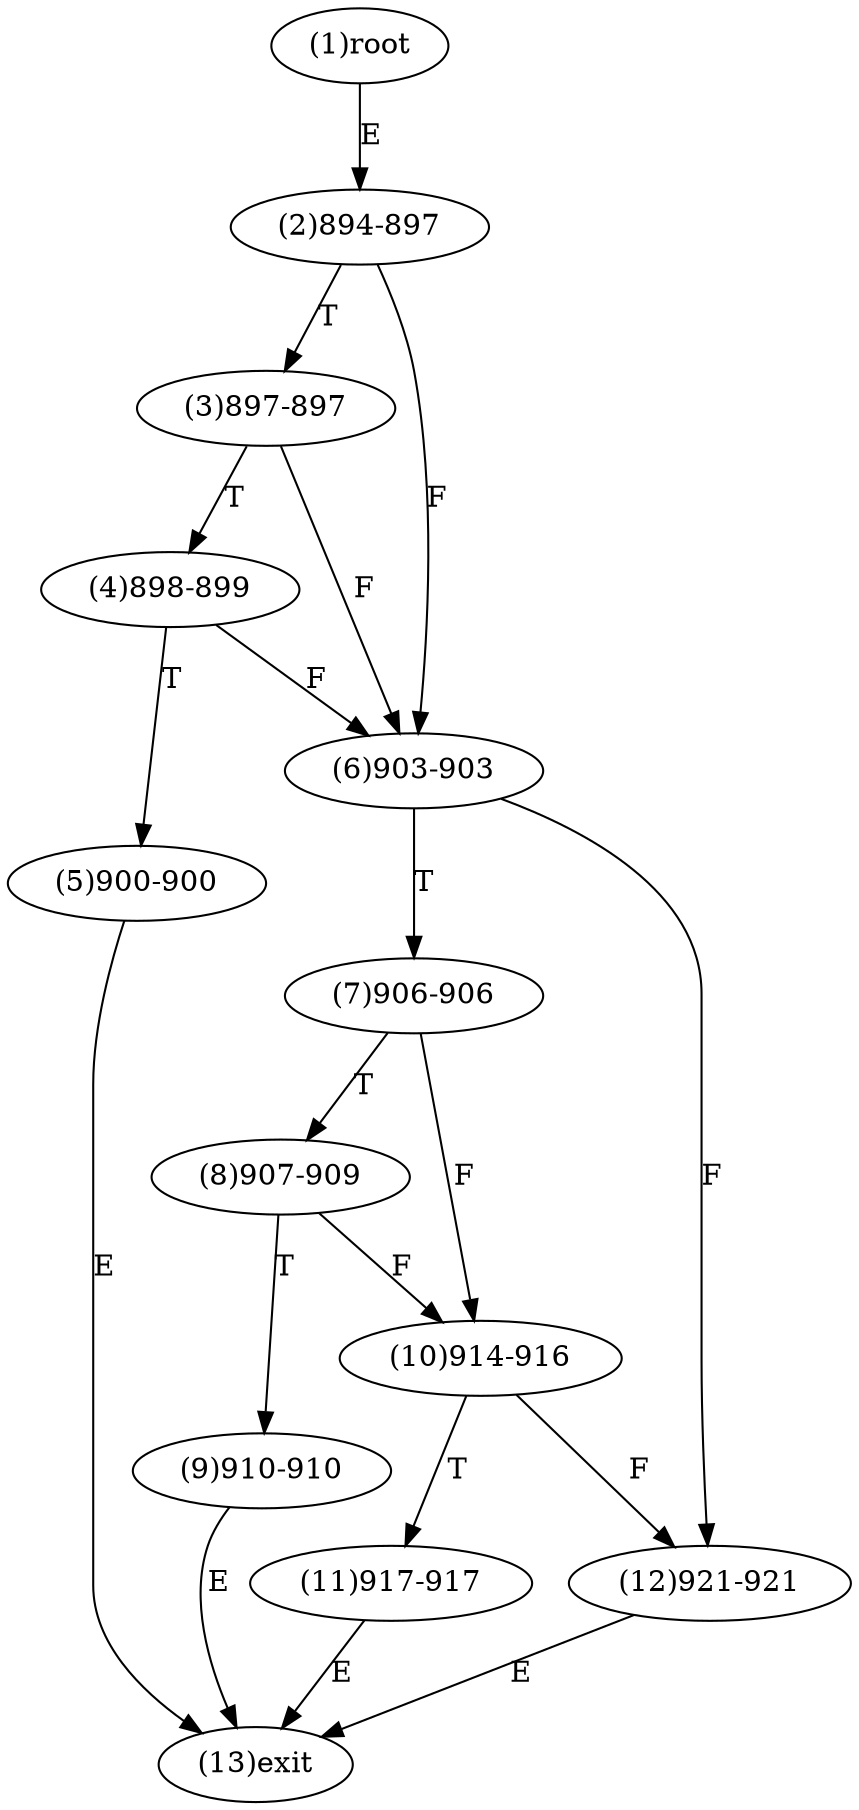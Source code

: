 digraph "" { 
1[ label="(1)root"];
2[ label="(2)894-897"];
3[ label="(3)897-897"];
4[ label="(4)898-899"];
5[ label="(5)900-900"];
6[ label="(6)903-903"];
7[ label="(7)906-906"];
8[ label="(8)907-909"];
9[ label="(9)910-910"];
10[ label="(10)914-916"];
11[ label="(11)917-917"];
12[ label="(12)921-921"];
13[ label="(13)exit"];
1->2[ label="E"];
2->6[ label="F"];
2->3[ label="T"];
3->6[ label="F"];
3->4[ label="T"];
4->6[ label="F"];
4->5[ label="T"];
5->13[ label="E"];
6->12[ label="F"];
6->7[ label="T"];
7->10[ label="F"];
7->8[ label="T"];
8->10[ label="F"];
8->9[ label="T"];
9->13[ label="E"];
10->12[ label="F"];
10->11[ label="T"];
11->13[ label="E"];
12->13[ label="E"];
}
